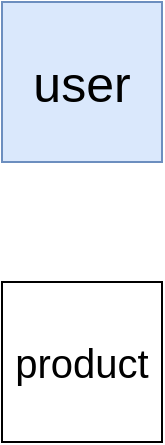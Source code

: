 <mxfile version="20.4.2" type="github">
  <diagram id="kzJL9atE9O9o9XDxvXT9" name="Page-1">
    <mxGraphModel dx="946" dy="586" grid="1" gridSize="10" guides="1" tooltips="1" connect="1" arrows="1" fold="1" page="1" pageScale="1" pageWidth="827" pageHeight="1169" math="0" shadow="0">
      <root>
        <mxCell id="0" />
        <mxCell id="1" parent="0" />
        <mxCell id="Aut2r16E7ktsNyzHzylD-1" value="&lt;font style=&quot;font-size: 20px;&quot;&gt;product&lt;/font&gt;" style="whiteSpace=wrap;html=1;aspect=fixed;" vertex="1" parent="1">
          <mxGeometry x="370" y="260" width="80" height="80" as="geometry" />
        </mxCell>
        <mxCell id="Aut2r16E7ktsNyzHzylD-2" value="&lt;font style=&quot;font-size: 25px;&quot;&gt;user&lt;/font&gt;" style="whiteSpace=wrap;html=1;aspect=fixed;fillColor=#dae8fc;strokeColor=#6c8ebf;" vertex="1" parent="1">
          <mxGeometry x="370" y="120" width="80" height="80" as="geometry" />
        </mxCell>
      </root>
    </mxGraphModel>
  </diagram>
</mxfile>
